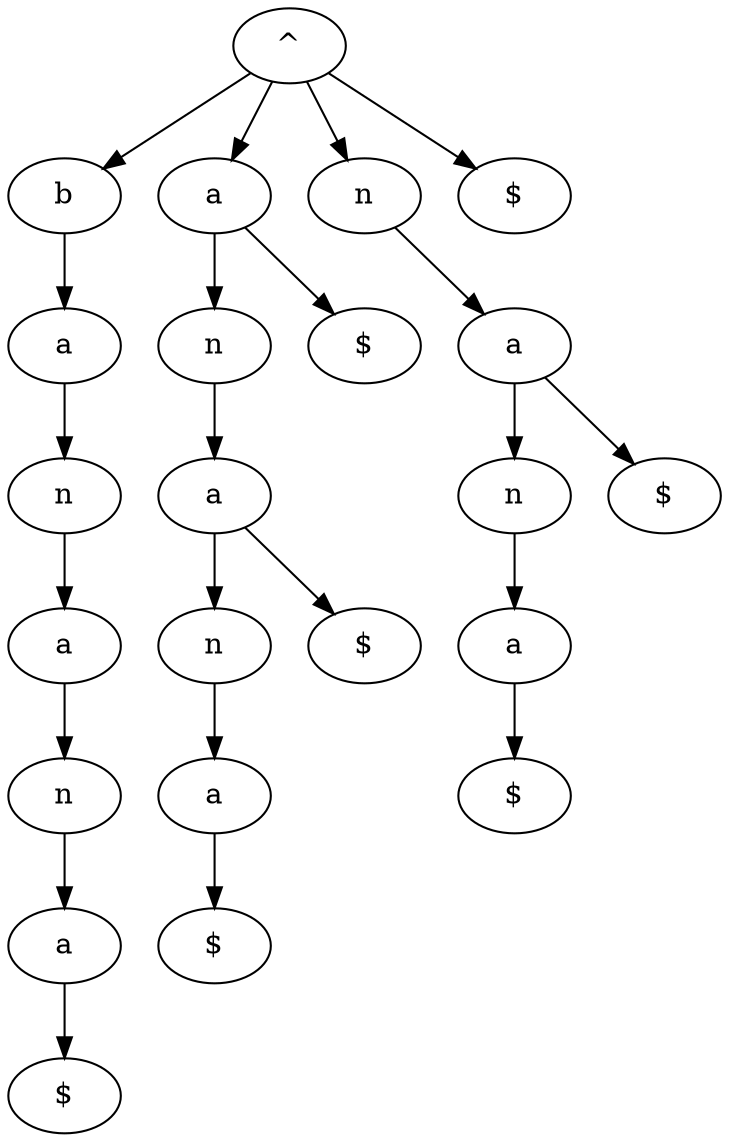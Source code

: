 digraph STrie{
	 n0 [label="^"];
	n0 -> n1;
	 n1 [label="b"];
	n1 -> n2;
	 n2 [label="a"];
	n2 -> n5;
	 n5 [label="n"];
	n5 -> n8;
	 n8 [label="a"];
	n8 -> n11;
	 n11 [label="n"];
	n11 -> n14;
	 n14 [label="a"];
	n14 -> n19;
	 n19 [label="$"];
	n0 -> n3;
	 n3 [label="a"];
	n3 -> n4;
	 n4 [label="n"];
	n4 -> n7;
	 n7 [label="a"];
	n7 -> n10;
	 n10 [label="n"];
	n10 -> n13;
	 n13 [label="a"];
	n13 -> n16;
	 n16 [label="$"];
	n7 -> n17;
	 n17 [label="$"];
	n3 -> n18;
	 n18 [label="$"];
	n0 -> n6;
	 n6 [label="n"];
	n6 -> n9;
	 n9 [label="a"];
	n9 -> n12;
	 n12 [label="n"];
	n12 -> n15;
	 n15 [label="a"];
	n15 -> n22;
	 n22 [label="$"];
	n9 -> n23;
	 n23 [label="$"];
	n0 -> n24;
	 n24 [label="$"];
}
